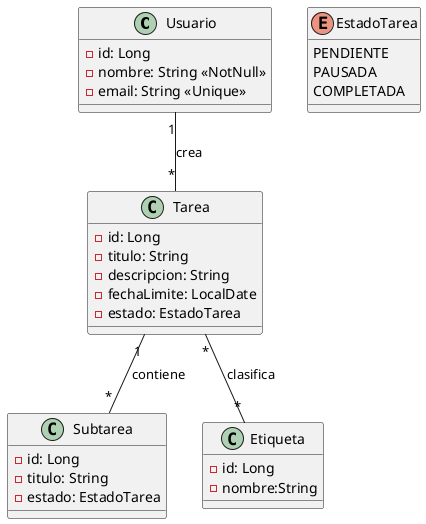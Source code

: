 ' Diagrama de clases: modelo base task-api
@startuml
class Usuario {
-id: Long
-nombre: String <<NotNull>>
-email: String <<Unique>>
}
Usuario "1" -- "*" Tarea: crea

class Tarea{
- id: Long
- titulo: String
- descripcion: String
- fechaLimite: LocalDate
- estado: EstadoTarea
}
Tarea "1" -- "*" Subtarea: contiene

class Subtarea {
- id: Long
- titulo: String
- estado: EstadoTarea
}

class Etiqueta {
- id: Long
- nombre:String
}
Tarea "*" --"*" Etiqueta: clasifica

enum EstadoTarea {
PENDIENTE
PAUSADA
COMPLETADA
}

@enduml